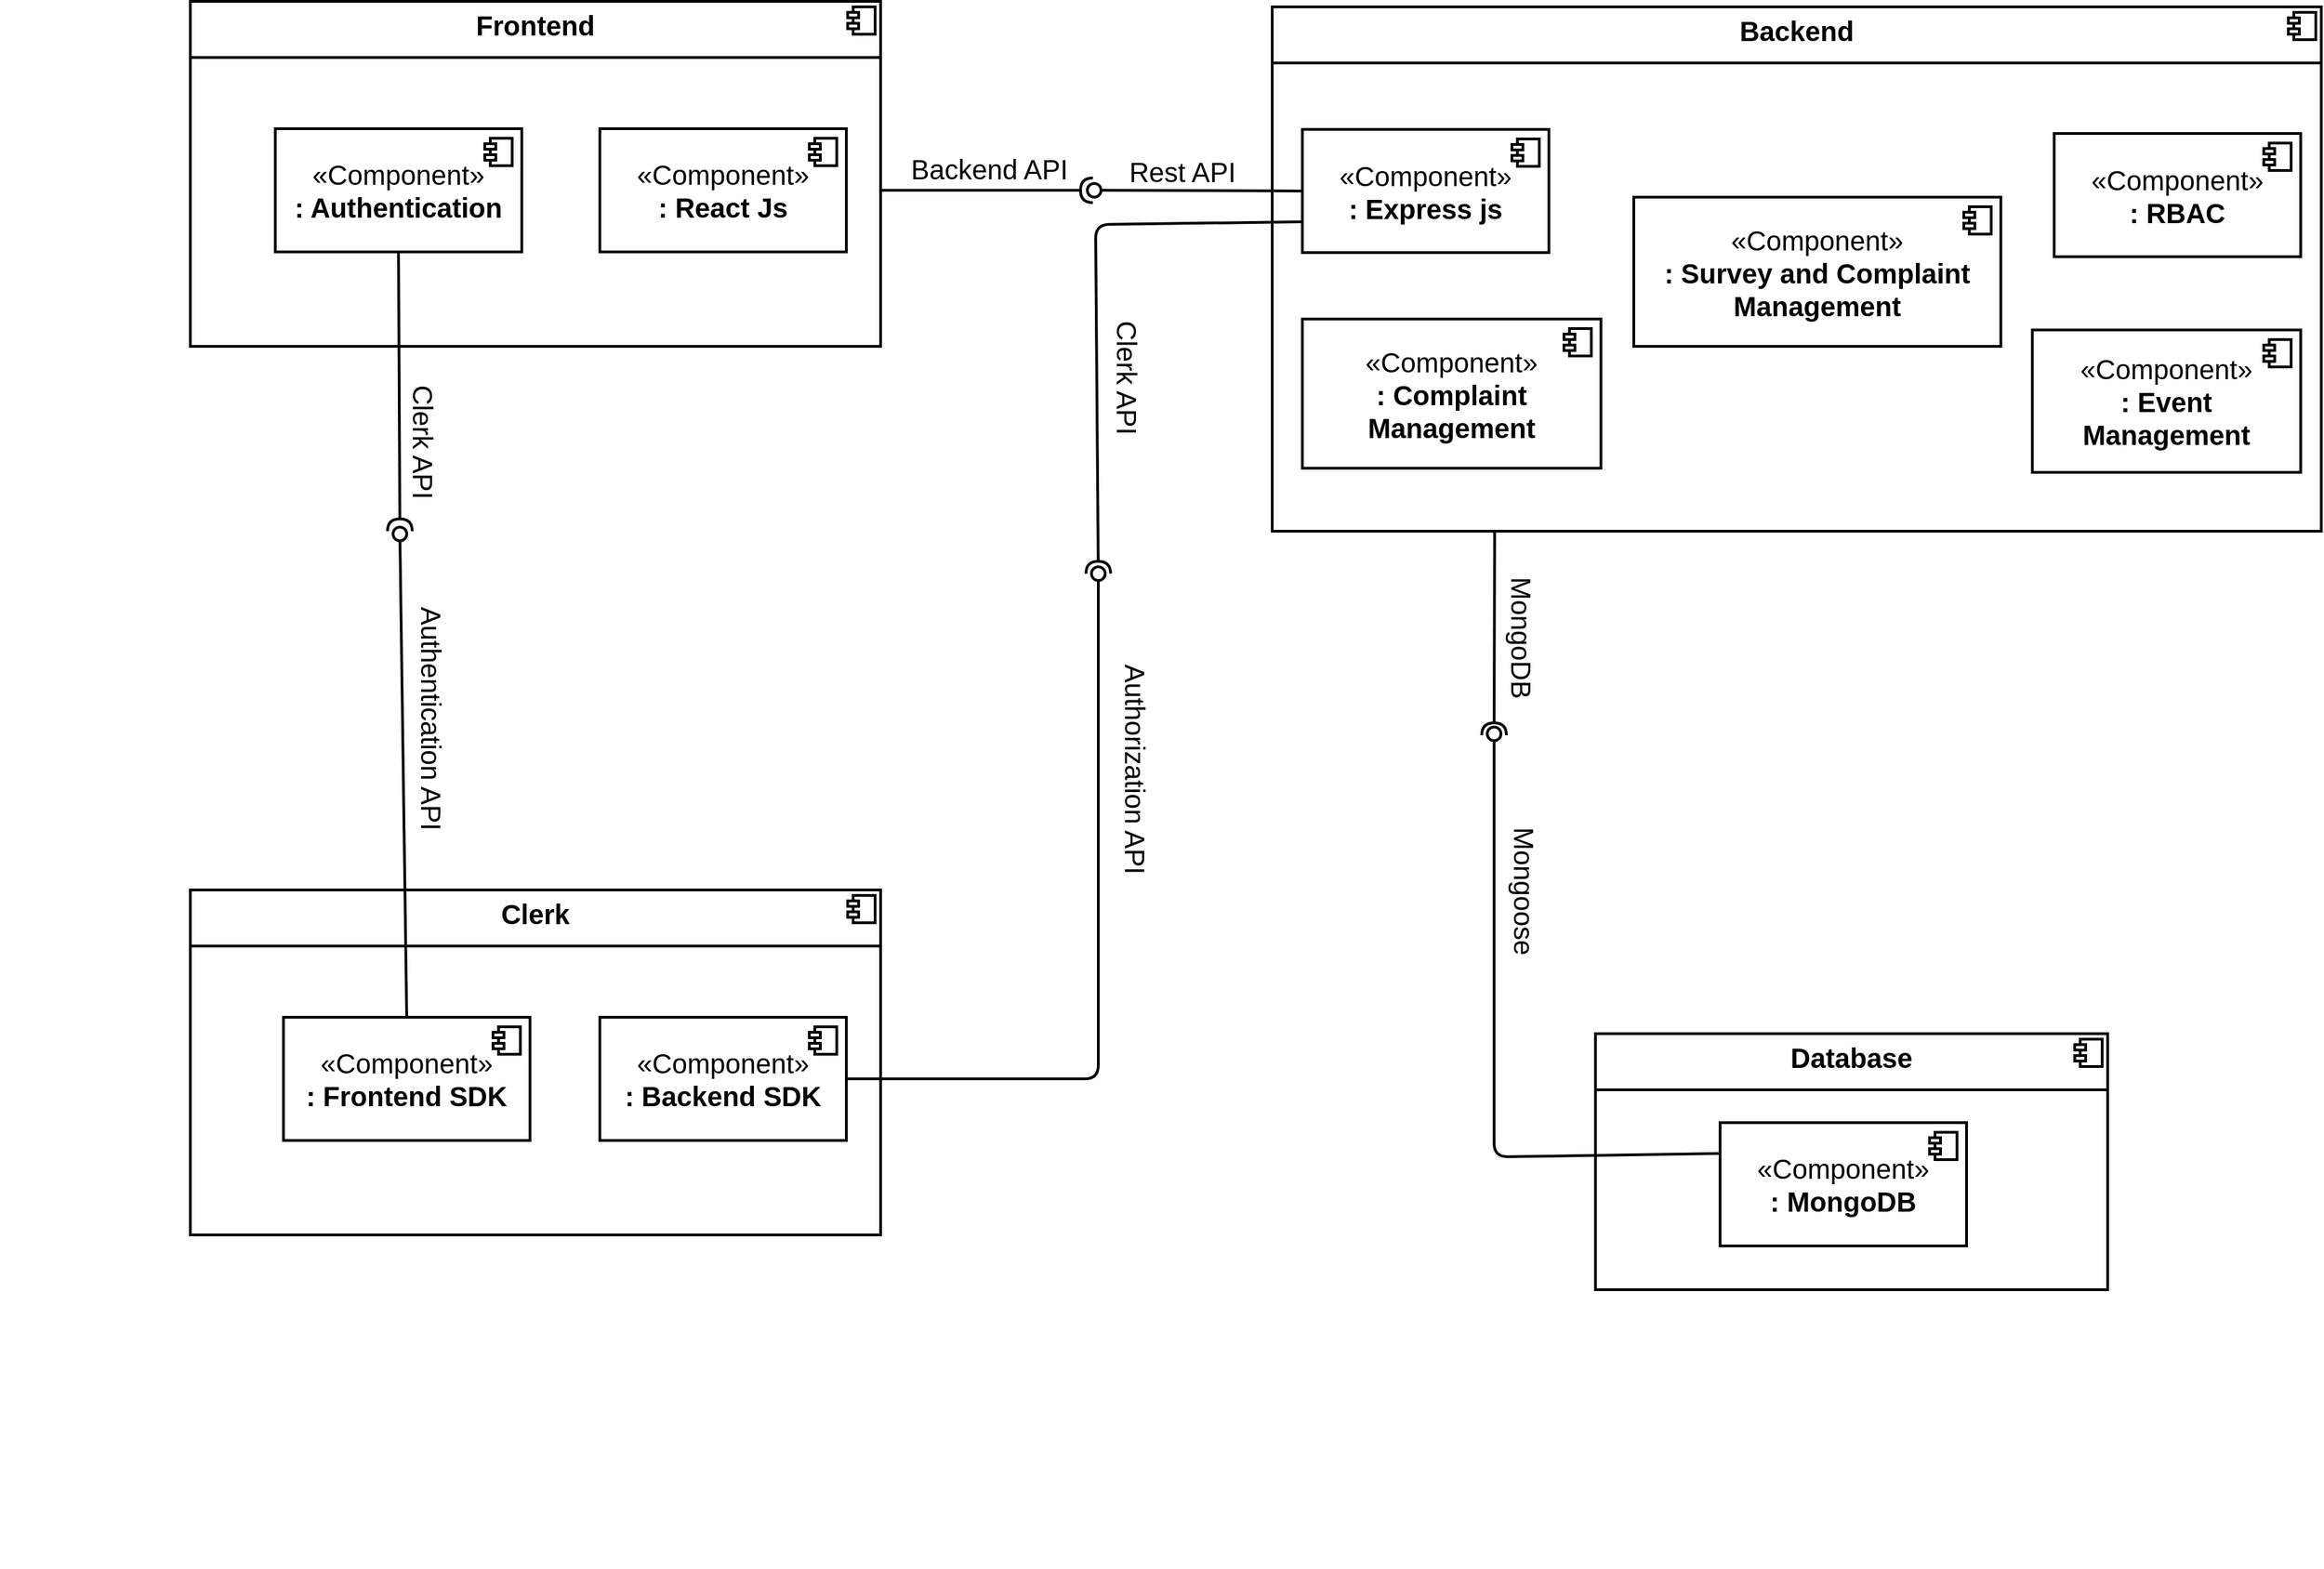 <mxfile version="25.0.1">
  <diagram name="Page-1" id="6s39YtxaYA6__S7jTZzM">
    <mxGraphModel dx="3000" dy="1430" grid="0" gridSize="10" guides="1" tooltips="1" connect="1" arrows="1" fold="1" page="0" pageScale="1" pageWidth="850" pageHeight="1100" math="0" shadow="0">
      <root>
        <mxCell id="0" />
        <mxCell id="1" parent="0" />
        <mxCell id="_b_yYx_KDHi3IG7aij4z-54" value="" style="group;strokeWidth=2;fontSize=20;" vertex="1" connectable="0" parent="1">
          <mxGeometry x="-483" y="677" width="643" height="252" as="geometry" />
        </mxCell>
        <mxCell id="_b_yYx_KDHi3IG7aij4z-55" value="&lt;p style=&quot;margin:0px;margin-top:6px;text-align:center;&quot;&gt;&lt;b&gt;Clerk&lt;/b&gt;&lt;/p&gt;&lt;hr style=&quot;border-style:solid;&quot;&gt;&lt;p style=&quot;margin:0px;margin-left:8px;&quot;&gt;&lt;br&gt;&lt;br&gt;&lt;/p&gt;" style="align=left;overflow=fill;html=1;dropTarget=0;whiteSpace=wrap;strokeWidth=2;fontSize=20;" vertex="1" parent="_b_yYx_KDHi3IG7aij4z-54">
          <mxGeometry x="139" width="504" height="252" as="geometry" />
        </mxCell>
        <mxCell id="_b_yYx_KDHi3IG7aij4z-56" value="" style="shape=component;jettyWidth=8;jettyHeight=4;strokeWidth=2;fontSize=20;" vertex="1" parent="_b_yYx_KDHi3IG7aij4z-55">
          <mxGeometry x="1" width="20" height="20" relative="1" as="geometry">
            <mxPoint x="-24" y="4" as="offset" />
          </mxGeometry>
        </mxCell>
        <mxCell id="_b_yYx_KDHi3IG7aij4z-57" value="«Component»&lt;br&gt;&lt;b&gt;: Backend SDK&lt;/b&gt;" style="html=1;dropTarget=0;whiteSpace=wrap;strokeWidth=2;fontSize=20;" vertex="1" parent="_b_yYx_KDHi3IG7aij4z-54">
          <mxGeometry x="438" y="93" width="180" height="90" as="geometry" />
        </mxCell>
        <mxCell id="_b_yYx_KDHi3IG7aij4z-58" value="" style="shape=module;jettyWidth=8;jettyHeight=4;strokeWidth=2;fontSize=20;" vertex="1" parent="_b_yYx_KDHi3IG7aij4z-57">
          <mxGeometry x="1" width="20" height="20" relative="1" as="geometry">
            <mxPoint x="-27" y="7" as="offset" />
          </mxGeometry>
        </mxCell>
        <mxCell id="_b_yYx_KDHi3IG7aij4z-59" value="«Component»&lt;br&gt;&lt;b&gt;: Frontend SDK&lt;/b&gt;" style="html=1;dropTarget=0;whiteSpace=wrap;strokeWidth=2;fontSize=20;" vertex="1" parent="_b_yYx_KDHi3IG7aij4z-54">
          <mxGeometry x="207" y="93" width="180" height="90" as="geometry" />
        </mxCell>
        <mxCell id="_b_yYx_KDHi3IG7aij4z-60" value="" style="shape=module;jettyWidth=8;jettyHeight=4;strokeWidth=2;fontSize=20;" vertex="1" parent="_b_yYx_KDHi3IG7aij4z-59">
          <mxGeometry x="1" width="20" height="20" relative="1" as="geometry">
            <mxPoint x="-27" y="7" as="offset" />
          </mxGeometry>
        </mxCell>
        <mxCell id="_b_yYx_KDHi3IG7aij4z-63" value="" style="ellipse;whiteSpace=wrap;html=1;align=center;aspect=fixed;fillColor=none;strokeColor=none;resizable=0;perimeter=centerPerimeter;rotatable=0;allowArrows=0;points=[];outlineConnect=1;strokeWidth=2;fontSize=20;" vertex="1" parent="_b_yYx_KDHi3IG7aij4z-54">
          <mxGeometry x="15" y="105" width="10" height="10" as="geometry" />
        </mxCell>
        <mxCell id="_b_yYx_KDHi3IG7aij4z-49" value="" style="group;strokeWidth=2;fontSize=20;" vertex="1" connectable="0" parent="1">
          <mxGeometry x="355" y="32" width="857" height="383" as="geometry" />
        </mxCell>
        <mxCell id="_b_yYx_KDHi3IG7aij4z-31" value="&lt;p style=&quot;margin:0px;margin-top:6px;text-align:center;&quot;&gt;&lt;b&gt;Backend&lt;/b&gt;&lt;/p&gt;&lt;hr style=&quot;border-style:solid;&quot;&gt;&lt;p style=&quot;margin:0px;margin-left:8px;&quot;&gt;&lt;br&gt;&lt;br&gt;&lt;/p&gt;" style="align=left;overflow=fill;html=1;dropTarget=0;whiteSpace=wrap;strokeWidth=2;fontSize=20;" vertex="1" parent="_b_yYx_KDHi3IG7aij4z-49">
          <mxGeometry x="91" width="766" height="383" as="geometry" />
        </mxCell>
        <mxCell id="_b_yYx_KDHi3IG7aij4z-32" value="" style="shape=component;jettyWidth=8;jettyHeight=4;strokeWidth=2;fontSize=20;" vertex="1" parent="_b_yYx_KDHi3IG7aij4z-31">
          <mxGeometry x="1" width="20" height="20" relative="1" as="geometry">
            <mxPoint x="-24" y="4" as="offset" />
          </mxGeometry>
        </mxCell>
        <mxCell id="_b_yYx_KDHi3IG7aij4z-33" value="«Component»&lt;br&gt;&lt;b&gt;: RBAC&lt;/b&gt;" style="html=1;dropTarget=0;whiteSpace=wrap;strokeWidth=2;fontSize=20;" vertex="1" parent="_b_yYx_KDHi3IG7aij4z-49">
          <mxGeometry x="662" y="92.5" width="180" height="90" as="geometry" />
        </mxCell>
        <mxCell id="_b_yYx_KDHi3IG7aij4z-34" value="" style="shape=module;jettyWidth=8;jettyHeight=4;strokeWidth=2;fontSize=20;" vertex="1" parent="_b_yYx_KDHi3IG7aij4z-33">
          <mxGeometry x="1" width="20" height="20" relative="1" as="geometry">
            <mxPoint x="-27" y="7" as="offset" />
          </mxGeometry>
        </mxCell>
        <mxCell id="_b_yYx_KDHi3IG7aij4z-35" value="«Component»&lt;br&gt;&lt;b&gt;: Express js&lt;/b&gt;" style="html=1;dropTarget=0;whiteSpace=wrap;strokeWidth=2;fontSize=20;" vertex="1" parent="_b_yYx_KDHi3IG7aij4z-49">
          <mxGeometry x="113" y="89.5" width="180" height="90" as="geometry" />
        </mxCell>
        <mxCell id="_b_yYx_KDHi3IG7aij4z-36" value="" style="shape=module;jettyWidth=8;jettyHeight=4;strokeWidth=2;fontSize=20;" vertex="1" parent="_b_yYx_KDHi3IG7aij4z-35">
          <mxGeometry x="1" width="20" height="20" relative="1" as="geometry">
            <mxPoint x="-27" y="7" as="offset" />
          </mxGeometry>
        </mxCell>
        <mxCell id="_b_yYx_KDHi3IG7aij4z-39" value="" style="ellipse;whiteSpace=wrap;html=1;align=center;aspect=fixed;fillColor=none;strokeColor=none;resizable=0;perimeter=centerPerimeter;rotatable=0;allowArrows=0;points=[];outlineConnect=1;strokeWidth=2;fontSize=20;" vertex="1" parent="_b_yYx_KDHi3IG7aij4z-49">
          <mxGeometry y="100" width="10" height="10" as="geometry" />
        </mxCell>
        <mxCell id="_b_yYx_KDHi3IG7aij4z-41" value="«Component»&lt;br&gt;&lt;b&gt;: Complaint Management&lt;/b&gt;" style="html=1;dropTarget=0;whiteSpace=wrap;strokeWidth=2;fontSize=20;" vertex="1" parent="_b_yYx_KDHi3IG7aij4z-49">
          <mxGeometry x="113" y="228" width="218" height="109" as="geometry" />
        </mxCell>
        <mxCell id="_b_yYx_KDHi3IG7aij4z-42" value="" style="shape=module;jettyWidth=8;jettyHeight=4;strokeWidth=2;fontSize=20;" vertex="1" parent="_b_yYx_KDHi3IG7aij4z-41">
          <mxGeometry x="1" width="20" height="20" relative="1" as="geometry">
            <mxPoint x="-27" y="7" as="offset" />
          </mxGeometry>
        </mxCell>
        <mxCell id="_b_yYx_KDHi3IG7aij4z-43" value="«Component»&lt;br&gt;&lt;b&gt;: Survey and Complaint Management&lt;/b&gt;" style="html=1;dropTarget=0;whiteSpace=wrap;strokeWidth=2;fontSize=20;" vertex="1" parent="_b_yYx_KDHi3IG7aij4z-49">
          <mxGeometry x="355" y="139" width="268" height="109" as="geometry" />
        </mxCell>
        <mxCell id="_b_yYx_KDHi3IG7aij4z-44" value="" style="shape=module;jettyWidth=8;jettyHeight=4;strokeWidth=2;fontSize=20;" vertex="1" parent="_b_yYx_KDHi3IG7aij4z-43">
          <mxGeometry x="1" width="20" height="20" relative="1" as="geometry">
            <mxPoint x="-27" y="7" as="offset" />
          </mxGeometry>
        </mxCell>
        <mxCell id="_b_yYx_KDHi3IG7aij4z-45" value="«Component»&lt;br&gt;&lt;b&gt;: Event Management&lt;/b&gt;" style="html=1;dropTarget=0;whiteSpace=wrap;strokeWidth=2;fontSize=20;" vertex="1" parent="_b_yYx_KDHi3IG7aij4z-49">
          <mxGeometry x="646" y="236" width="196" height="104" as="geometry" />
        </mxCell>
        <mxCell id="_b_yYx_KDHi3IG7aij4z-46" value="" style="shape=module;jettyWidth=8;jettyHeight=4;strokeWidth=2;fontSize=20;" vertex="1" parent="_b_yYx_KDHi3IG7aij4z-45">
          <mxGeometry x="1" width="20" height="20" relative="1" as="geometry">
            <mxPoint x="-27" y="7" as="offset" />
          </mxGeometry>
        </mxCell>
        <mxCell id="_b_yYx_KDHi3IG7aij4z-52" value="&lt;span&gt;Rest API&lt;/span&gt;" style="text;html=1;align=center;verticalAlign=middle;resizable=0;points=[];autosize=1;strokeColor=none;fillColor=none;strokeWidth=2;fontSize=20;" vertex="1" parent="_b_yYx_KDHi3IG7aij4z-49">
          <mxGeometry x="-23" y="102" width="96" height="36" as="geometry" />
        </mxCell>
        <mxCell id="_b_yYx_KDHi3IG7aij4z-5" value="" style="rounded=0;orthogonalLoop=1;jettySize=auto;html=1;endArrow=halfCircle;endFill=0;endSize=6;strokeWidth=2;sketch=0;fontSize=20;exitX=1;exitY=0.5;exitDx=0;exitDy=0;" edge="1" parent="1" source="_b_yYx_KDHi3IG7aij4z-8">
          <mxGeometry relative="1" as="geometry">
            <mxPoint x="110" y="171.75" as="sourcePoint" />
            <mxPoint x="315" y="166" as="targetPoint" />
          </mxGeometry>
        </mxCell>
        <mxCell id="_b_yYx_KDHi3IG7aij4z-6" value="" style="rounded=0;orthogonalLoop=1;jettySize=auto;html=1;endArrow=oval;endFill=0;sketch=0;sourcePerimeterSpacing=0;targetPerimeterSpacing=0;endSize=10;strokeWidth=2;fontSize=20;exitX=0;exitY=0.5;exitDx=0;exitDy=0;" edge="1" parent="1" source="_b_yYx_KDHi3IG7aij4z-35">
          <mxGeometry relative="1" as="geometry">
            <mxPoint x="136" y="-46" as="sourcePoint" />
            <mxPoint x="316" y="166" as="targetPoint" />
          </mxGeometry>
        </mxCell>
        <mxCell id="_b_yYx_KDHi3IG7aij4z-7" value="" style="ellipse;whiteSpace=wrap;html=1;align=center;aspect=fixed;fillColor=none;strokeColor=none;resizable=0;perimeter=centerPerimeter;rotatable=0;allowArrows=0;points=[];outlineConnect=1;strokeWidth=2;fontSize=20;" vertex="1" parent="1">
          <mxGeometry x="315" y="166.5" width="10" height="10" as="geometry" />
        </mxCell>
        <mxCell id="_b_yYx_KDHi3IG7aij4z-25" value="" style="rounded=0;orthogonalLoop=1;jettySize=auto;html=1;endArrow=halfCircle;endFill=0;endSize=6;strokeWidth=2;sketch=0;fontSize=20;exitX=0.212;exitY=0.999;exitDx=0;exitDy=0;exitPerimeter=0;" edge="1" parent="1" source="_b_yYx_KDHi3IG7aij4z-31">
          <mxGeometry relative="1" as="geometry">
            <mxPoint x="230" y="624" as="sourcePoint" />
            <mxPoint x="608" y="564" as="targetPoint" />
          </mxGeometry>
        </mxCell>
        <mxCell id="_b_yYx_KDHi3IG7aij4z-27" value="" style="ellipse;whiteSpace=wrap;html=1;align=center;aspect=fixed;fillColor=none;strokeColor=none;resizable=0;perimeter=centerPerimeter;rotatable=0;allowArrows=0;points=[];outlineConnect=1;strokeWidth=2;fontSize=20;" vertex="1" parent="1">
          <mxGeometry x="-394" y="1162" width="10" height="10" as="geometry" />
        </mxCell>
        <mxCell id="_b_yYx_KDHi3IG7aij4z-48" value="" style="group;strokeWidth=2;fontSize=20;" vertex="1" connectable="0" parent="1">
          <mxGeometry x="-483" y="28" width="643" height="252" as="geometry" />
        </mxCell>
        <mxCell id="Ymocmn9K-O4JNLW9c8iD-32" value="&lt;p style=&quot;margin:0px;margin-top:6px;text-align:center;&quot;&gt;&lt;b&gt;Frontend&lt;/b&gt;&lt;/p&gt;&lt;hr style=&quot;border-style:solid;&quot;&gt;&lt;p style=&quot;margin:0px;margin-left:8px;&quot;&gt;&lt;br&gt;&lt;br&gt;&lt;/p&gt;" style="align=left;overflow=fill;html=1;dropTarget=0;whiteSpace=wrap;strokeWidth=2;fontSize=20;" parent="_b_yYx_KDHi3IG7aij4z-48" vertex="1">
          <mxGeometry x="139" width="504" height="252" as="geometry" />
        </mxCell>
        <mxCell id="Ymocmn9K-O4JNLW9c8iD-33" value="" style="shape=component;jettyWidth=8;jettyHeight=4;strokeWidth=2;fontSize=20;" parent="Ymocmn9K-O4JNLW9c8iD-32" vertex="1">
          <mxGeometry x="1" width="20" height="20" relative="1" as="geometry">
            <mxPoint x="-24" y="4" as="offset" />
          </mxGeometry>
        </mxCell>
        <mxCell id="_b_yYx_KDHi3IG7aij4z-8" value="«Component»&lt;br&gt;&lt;b&gt;: React Js&lt;/b&gt;" style="html=1;dropTarget=0;whiteSpace=wrap;strokeWidth=2;fontSize=20;" vertex="1" parent="_b_yYx_KDHi3IG7aij4z-48">
          <mxGeometry x="438" y="93" width="180" height="90" as="geometry" />
        </mxCell>
        <mxCell id="_b_yYx_KDHi3IG7aij4z-9" value="" style="shape=module;jettyWidth=8;jettyHeight=4;strokeWidth=2;fontSize=20;" vertex="1" parent="_b_yYx_KDHi3IG7aij4z-8">
          <mxGeometry x="1" width="20" height="20" relative="1" as="geometry">
            <mxPoint x="-27" y="7" as="offset" />
          </mxGeometry>
        </mxCell>
        <mxCell id="_b_yYx_KDHi3IG7aij4z-10" value="«Component»&lt;br&gt;&lt;b&gt;: Authentication&lt;/b&gt;" style="html=1;dropTarget=0;whiteSpace=wrap;strokeWidth=2;fontSize=20;" vertex="1" parent="_b_yYx_KDHi3IG7aij4z-48">
          <mxGeometry x="201" y="93" width="180" height="90" as="geometry" />
        </mxCell>
        <mxCell id="_b_yYx_KDHi3IG7aij4z-11" value="" style="shape=module;jettyWidth=8;jettyHeight=4;strokeWidth=2;fontSize=20;" vertex="1" parent="_b_yYx_KDHi3IG7aij4z-10">
          <mxGeometry x="1" width="20" height="20" relative="1" as="geometry">
            <mxPoint x="-27" y="7" as="offset" />
          </mxGeometry>
        </mxCell>
        <mxCell id="_b_yYx_KDHi3IG7aij4z-12" value="" style="rounded=1;orthogonalLoop=1;jettySize=auto;html=1;endArrow=halfCircle;endFill=0;endSize=6;strokeWidth=2;sketch=0;fontSize=20;exitX=0.5;exitY=1;exitDx=0;exitDy=0;curved=0;" edge="1" parent="_b_yYx_KDHi3IG7aij4z-48" source="_b_yYx_KDHi3IG7aij4z-10">
          <mxGeometry relative="1" as="geometry">
            <mxPoint x="119" y="114" as="sourcePoint" />
            <mxPoint x="292" y="387" as="targetPoint" />
          </mxGeometry>
        </mxCell>
        <mxCell id="_b_yYx_KDHi3IG7aij4z-14" value="" style="ellipse;whiteSpace=wrap;html=1;align=center;aspect=fixed;fillColor=none;strokeColor=none;resizable=0;perimeter=centerPerimeter;rotatable=0;allowArrows=0;points=[];outlineConnect=1;strokeWidth=2;fontSize=20;" vertex="1" parent="_b_yYx_KDHi3IG7aij4z-48">
          <mxGeometry x="20" y="147" width="10" height="10" as="geometry" />
        </mxCell>
        <mxCell id="_b_yYx_KDHi3IG7aij4z-13" value="" style="rounded=1;orthogonalLoop=1;jettySize=auto;html=1;endArrow=oval;endFill=0;sketch=0;sourcePerimeterSpacing=0;targetPerimeterSpacing=0;endSize=10;strokeWidth=2;fontSize=20;exitX=0.5;exitY=0;exitDx=0;exitDy=0;curved=0;" edge="1" parent="_b_yYx_KDHi3IG7aij4z-48" source="_b_yYx_KDHi3IG7aij4z-59">
          <mxGeometry relative="1" as="geometry">
            <mxPoint x="46" y="293" as="sourcePoint" />
            <mxPoint x="292" y="389" as="targetPoint" />
            <Array as="points" />
          </mxGeometry>
        </mxCell>
        <mxCell id="_b_yYx_KDHi3IG7aij4z-50" value="&lt;span&gt;Backend API&lt;/span&gt;" style="text;html=1;align=center;verticalAlign=middle;resizable=0;points=[];autosize=1;strokeColor=none;fillColor=none;strokeWidth=2;fontSize=20;" vertex="1" parent="1">
          <mxGeometry x="172" y="131.5" width="133" height="36" as="geometry" />
        </mxCell>
        <mxCell id="_b_yYx_KDHi3IG7aij4z-51" value="" style="group;strokeWidth=2;fontSize=20;" vertex="1" connectable="0" parent="1">
          <mxGeometry x="608" y="563" width="448" height="406" as="geometry" />
        </mxCell>
        <mxCell id="_b_yYx_KDHi3IG7aij4z-19" value="" style="group;strokeWidth=2;fontSize=20;" vertex="1" connectable="0" parent="_b_yYx_KDHi3IG7aij4z-51">
          <mxGeometry x="74" y="219" width="374" height="187" as="geometry" />
        </mxCell>
        <mxCell id="Ymocmn9K-O4JNLW9c8iD-42" value="&lt;p style=&quot;margin:0px;margin-top:6px;text-align:center;&quot;&gt;&lt;b&gt;Database&lt;/b&gt;&lt;/p&gt;&lt;hr style=&quot;border-style:solid;&quot;&gt;&lt;p style=&quot;margin:0px;margin-left:8px;&quot;&gt;&lt;br&gt;&lt;/p&gt;" style="align=left;overflow=fill;html=1;dropTarget=0;whiteSpace=wrap;strokeWidth=2;fontSize=20;" parent="_b_yYx_KDHi3IG7aij4z-19" vertex="1">
          <mxGeometry width="374" height="187" as="geometry" />
        </mxCell>
        <mxCell id="Ymocmn9K-O4JNLW9c8iD-43" value="" style="shape=component;jettyWidth=8;jettyHeight=4;strokeWidth=2;fontSize=20;" parent="Ymocmn9K-O4JNLW9c8iD-42" vertex="1">
          <mxGeometry x="1" width="20" height="20" relative="1" as="geometry">
            <mxPoint x="-24" y="4" as="offset" />
          </mxGeometry>
        </mxCell>
        <mxCell id="_b_yYx_KDHi3IG7aij4z-17" value="«Component»&lt;br&gt;&lt;b&gt;: MongoDB&lt;/b&gt;" style="html=1;dropTarget=0;whiteSpace=wrap;strokeWidth=2;fontSize=20;" vertex="1" parent="_b_yYx_KDHi3IG7aij4z-19">
          <mxGeometry x="91" y="65" width="180" height="90" as="geometry" />
        </mxCell>
        <mxCell id="_b_yYx_KDHi3IG7aij4z-18" value="" style="shape=module;jettyWidth=8;jettyHeight=4;strokeWidth=2;fontSize=20;" vertex="1" parent="_b_yYx_KDHi3IG7aij4z-17">
          <mxGeometry x="1" width="20" height="20" relative="1" as="geometry">
            <mxPoint x="-27" y="7" as="offset" />
          </mxGeometry>
        </mxCell>
        <mxCell id="_b_yYx_KDHi3IG7aij4z-28" value="&lt;font&gt;Mongoose&lt;/font&gt;" style="text;html=1;align=center;verticalAlign=middle;resizable=0;points=[];autosize=1;strokeColor=none;fillColor=none;rotation=90;strokeWidth=2;fontSize=20;" vertex="1" parent="_b_yYx_KDHi3IG7aij4z-51">
          <mxGeometry x="-33" y="96" width="111" height="36" as="geometry" />
        </mxCell>
        <mxCell id="_b_yYx_KDHi3IG7aij4z-26" value="" style="rounded=1;orthogonalLoop=1;jettySize=auto;html=1;endArrow=oval;endFill=0;sketch=0;sourcePerimeterSpacing=0;targetPerimeterSpacing=0;endSize=10;strokeWidth=2;fontSize=20;exitX=0;exitY=0.25;exitDx=0;exitDy=0;curved=0;" edge="1" parent="1" source="_b_yYx_KDHi3IG7aij4z-17">
          <mxGeometry relative="1" as="geometry">
            <mxPoint x="-409" y="1163" as="sourcePoint" />
            <mxPoint x="608" y="563" as="targetPoint" />
            <Array as="points">
              <mxPoint x="608" y="872" />
            </Array>
          </mxGeometry>
        </mxCell>
        <mxCell id="_b_yYx_KDHi3IG7aij4z-53" value="&lt;font&gt;MongoDB&lt;/font&gt;" style="text;html=1;align=center;verticalAlign=middle;resizable=0;points=[];autosize=1;strokeColor=none;fillColor=none;rotation=90;strokeWidth=2;fontSize=20;" vertex="1" parent="1">
          <mxGeometry x="575" y="474" width="107" height="36" as="geometry" />
        </mxCell>
        <mxCell id="_b_yYx_KDHi3IG7aij4z-65" value="&lt;font&gt;Clerk API&lt;/font&gt;" style="text;html=1;align=center;verticalAlign=middle;resizable=0;points=[];autosize=1;strokeColor=none;fillColor=none;rotation=90;strokeWidth=2;fontSize=20;" vertex="1" parent="1">
          <mxGeometry x="-224" y="331" width="101" height="36" as="geometry" />
        </mxCell>
        <mxCell id="_b_yYx_KDHi3IG7aij4z-66" value="&lt;font&gt;Authentication API&lt;/font&gt;" style="text;html=1;align=center;verticalAlign=middle;resizable=0;points=[];autosize=1;strokeColor=none;fillColor=none;rotation=90;strokeWidth=2;fontSize=20;" vertex="1" parent="1">
          <mxGeometry x="-258" y="533" width="181" height="36" as="geometry" />
        </mxCell>
        <mxCell id="_b_yYx_KDHi3IG7aij4z-67" value="" style="rounded=1;orthogonalLoop=1;jettySize=auto;html=1;endArrow=halfCircle;endFill=0;endSize=6;strokeWidth=2;sketch=0;fontSize=20;exitX=0;exitY=0.75;exitDx=0;exitDy=0;curved=0;" edge="1" parent="1" source="_b_yYx_KDHi3IG7aij4z-35">
          <mxGeometry relative="1" as="geometry">
            <mxPoint x="228" y="221" as="sourcePoint" />
            <mxPoint x="319" y="446" as="targetPoint" />
            <Array as="points">
              <mxPoint x="317" y="191" />
            </Array>
          </mxGeometry>
        </mxCell>
        <mxCell id="_b_yYx_KDHi3IG7aij4z-68" value="" style="rounded=1;orthogonalLoop=1;jettySize=auto;html=1;endArrow=oval;endFill=0;sketch=0;sourcePerimeterSpacing=0;targetPerimeterSpacing=0;endSize=10;strokeWidth=2;fontSize=20;exitX=1;exitY=0.5;exitDx=0;exitDy=0;curved=0;" edge="1" parent="1" source="_b_yYx_KDHi3IG7aij4z-57">
          <mxGeometry relative="1" as="geometry">
            <mxPoint x="324" y="799" as="sourcePoint" />
            <mxPoint x="319" y="446" as="targetPoint" />
            <Array as="points">
              <mxPoint x="319" y="815" />
            </Array>
          </mxGeometry>
        </mxCell>
        <mxCell id="_b_yYx_KDHi3IG7aij4z-69" value="&lt;font&gt;Clerk API&lt;/font&gt;" style="text;html=1;align=center;verticalAlign=middle;resizable=0;points=[];autosize=1;strokeColor=none;fillColor=none;rotation=90;strokeWidth=2;fontSize=20;" vertex="1" parent="1">
          <mxGeometry x="290" y="284" width="101" height="36" as="geometry" />
        </mxCell>
        <mxCell id="_b_yYx_KDHi3IG7aij4z-70" value="&lt;font&gt;Authorization API&lt;/font&gt;" style="text;html=1;align=center;verticalAlign=middle;resizable=0;points=[];autosize=1;strokeColor=none;fillColor=none;rotation=90;strokeWidth=2;fontSize=20;" vertex="1" parent="1">
          <mxGeometry x="261" y="570" width="171" height="36" as="geometry" />
        </mxCell>
      </root>
    </mxGraphModel>
  </diagram>
</mxfile>
